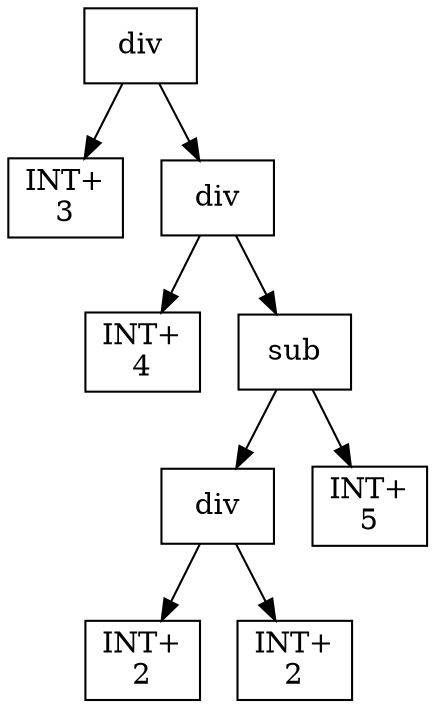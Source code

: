 digraph expr {
  node [shape=box];
  n1 [label="div"];
  n2 [label="INT+\n3"];
  n3 [label="div"];
  n4 [label="INT+\n4"];
  n5 [label="sub"];
  n6 [label="div"];
  n7 [label="INT+\n2"];
  n8 [label="INT+\n2"];
  n6 -> n7;
  n6 -> n8;
  n9 [label="INT+\n5"];
  n5 -> n6;
  n5 -> n9;
  n3 -> n4;
  n3 -> n5;
  n1 -> n2;
  n1 -> n3;
}